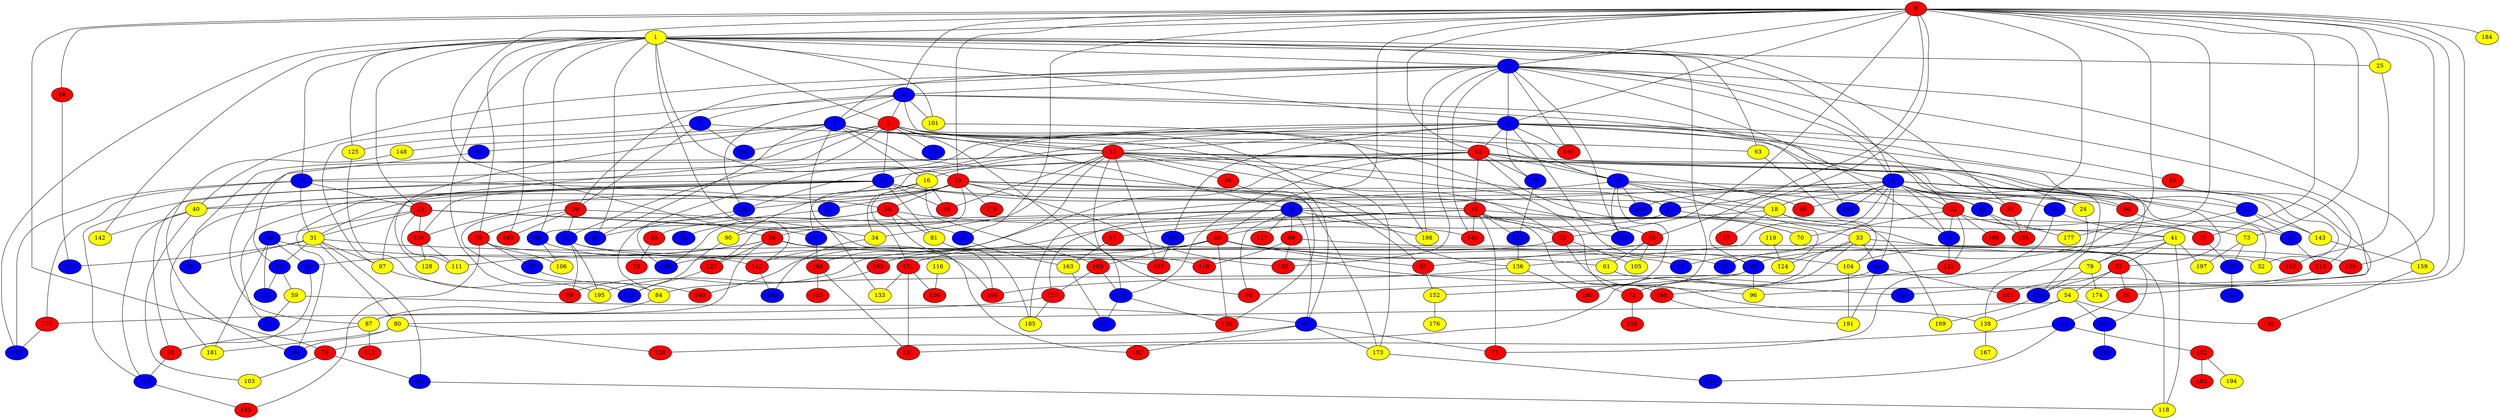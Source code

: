 graph {
0 [style = filled fillcolor = red];
1 [style = filled fillcolor = yellow];
2 [style = filled fillcolor = blue];
3 [style = filled fillcolor = blue];
4 [style = filled fillcolor = blue];
5 [style = filled fillcolor = red];
6 [style = filled fillcolor = blue];
7 [style = filled fillcolor = blue];
8 [style = filled fillcolor = blue];
9 [style = filled fillcolor = blue];
10 [style = filled fillcolor = red];
11 [style = filled fillcolor = blue];
12 [style = filled fillcolor = red];
13 [style = filled fillcolor = red];
14 [style = filled fillcolor = blue];
15 [style = filled fillcolor = blue];
16 [style = filled fillcolor = yellow];
17 [style = filled fillcolor = blue];
18 [style = filled fillcolor = yellow];
19 [style = filled fillcolor = red];
20 [style = filled fillcolor = red];
21 [style = filled fillcolor = red];
22 [style = filled fillcolor = red];
23 [style = filled fillcolor = red];
24 [style = filled fillcolor = yellow];
25 [style = filled fillcolor = yellow];
26 [style = filled fillcolor = red];
27 [style = filled fillcolor = red];
28 [style = filled fillcolor = blue];
29 [style = filled fillcolor = blue];
30 [style = filled fillcolor = blue];
31 [style = filled fillcolor = yellow];
32 [style = filled fillcolor = yellow];
33 [style = filled fillcolor = yellow];
34 [style = filled fillcolor = yellow];
35 [style = filled fillcolor = blue];
36 [style = filled fillcolor = blue];
37 [style = filled fillcolor = red];
38 [style = filled fillcolor = blue];
39 [style = filled fillcolor = red];
40 [style = filled fillcolor = yellow];
41 [style = filled fillcolor = yellow];
42 [style = filled fillcolor = blue];
43 [style = filled fillcolor = red];
44 [style = filled fillcolor = blue];
45 [style = filled fillcolor = blue];
46 [style = filled fillcolor = blue];
47 [style = filled fillcolor = red];
48 [style = filled fillcolor = red];
49 [style = filled fillcolor = red];
50 [style = filled fillcolor = red];
51 [style = filled fillcolor = blue];
52 [style = filled fillcolor = blue];
53 [style = filled fillcolor = red];
54 [style = filled fillcolor = yellow];
55 [style = filled fillcolor = red];
56 [style = filled fillcolor = blue];
57 [style = filled fillcolor = blue];
58 [style = filled fillcolor = red];
59 [style = filled fillcolor = yellow];
60 [style = filled fillcolor = blue];
61 [style = filled fillcolor = yellow];
62 [style = filled fillcolor = blue];
63 [style = filled fillcolor = yellow];
64 [style = filled fillcolor = blue];
65 [style = filled fillcolor = blue];
66 [style = filled fillcolor = red];
67 [style = filled fillcolor = blue];
68 [style = filled fillcolor = blue];
69 [style = filled fillcolor = red];
70 [style = filled fillcolor = yellow];
71 [style = filled fillcolor = red];
72 [style = filled fillcolor = red];
73 [style = filled fillcolor = yellow];
74 [style = filled fillcolor = red];
75 [style = filled fillcolor = blue];
76 [style = filled fillcolor = blue];
77 [style = filled fillcolor = blue];
78 [style = filled fillcolor = red];
79 [style = filled fillcolor = yellow];
80 [style = filled fillcolor = yellow];
81 [style = filled fillcolor = yellow];
82 [style = filled fillcolor = blue];
83 [style = filled fillcolor = blue];
84 [style = filled fillcolor = yellow];
85 [style = filled fillcolor = red];
86 [style = filled fillcolor = red];
87 [style = filled fillcolor = yellow];
88 [style = filled fillcolor = red];
89 [style = filled fillcolor = red];
90 [style = filled fillcolor = yellow];
91 [style = filled fillcolor = blue];
92 [style = filled fillcolor = red];
93 [style = filled fillcolor = red];
94 [style = filled fillcolor = blue];
95 [style = filled fillcolor = red];
96 [style = filled fillcolor = yellow];
97 [style = filled fillcolor = yellow];
98 [style = filled fillcolor = red];
99 [style = filled fillcolor = red];
100 [style = filled fillcolor = red];
101 [style = filled fillcolor = yellow];
102 [style = filled fillcolor = red];
103 [style = filled fillcolor = yellow];
104 [style = filled fillcolor = yellow];
105 [style = filled fillcolor = yellow];
106 [style = filled fillcolor = yellow];
107 [style = filled fillcolor = blue];
108 [style = filled fillcolor = red];
109 [style = filled fillcolor = red];
110 [style = filled fillcolor = red];
111 [style = filled fillcolor = yellow];
112 [style = filled fillcolor = red];
113 [style = filled fillcolor = red];
114 [style = filled fillcolor = blue];
115 [style = filled fillcolor = blue];
116 [style = filled fillcolor = yellow];
117 [style = filled fillcolor = red];
118 [style = filled fillcolor = yellow];
119 [style = filled fillcolor = yellow];
120 [style = filled fillcolor = red];
121 [style = filled fillcolor = red];
122 [style = filled fillcolor = blue];
123 [style = filled fillcolor = blue];
124 [style = filled fillcolor = yellow];
125 [style = filled fillcolor = yellow];
126 [style = filled fillcolor = blue];
127 [style = filled fillcolor = red];
128 [style = filled fillcolor = yellow];
129 [style = filled fillcolor = red];
130 [style = filled fillcolor = blue];
131 [style = filled fillcolor = red];
132 [style = filled fillcolor = red];
133 [style = filled fillcolor = yellow];
134 [style = filled fillcolor = red];
135 [style = filled fillcolor = blue];
136 [style = filled fillcolor = yellow];
137 [style = filled fillcolor = blue];
138 [style = filled fillcolor = yellow];
139 [style = filled fillcolor = red];
140 [style = filled fillcolor = red];
141 [style = filled fillcolor = blue];
142 [style = filled fillcolor = yellow];
143 [style = filled fillcolor = yellow];
144 [style = filled fillcolor = blue];
145 [style = filled fillcolor = red];
146 [style = filled fillcolor = red];
147 [style = filled fillcolor = blue];
148 [style = filled fillcolor = yellow];
149 [style = filled fillcolor = red];
150 [style = filled fillcolor = blue];
151 [style = filled fillcolor = blue];
152 [style = filled fillcolor = yellow];
153 [style = filled fillcolor = red];
154 [style = filled fillcolor = blue];
155 [style = filled fillcolor = red];
156 [style = filled fillcolor = blue];
157 [style = filled fillcolor = red];
158 [style = filled fillcolor = blue];
159 [style = filled fillcolor = yellow];
160 [style = filled fillcolor = red];
161 [style = filled fillcolor = red];
162 [style = filled fillcolor = red];
163 [style = filled fillcolor = yellow];
164 [style = filled fillcolor = blue];
165 [style = filled fillcolor = red];
166 [style = filled fillcolor = red];
167 [style = filled fillcolor = yellow];
168 [style = filled fillcolor = red];
169 [style = filled fillcolor = yellow];
170 [style = filled fillcolor = red];
171 [style = filled fillcolor = blue];
172 [style = filled fillcolor = blue];
173 [style = filled fillcolor = yellow];
174 [style = filled fillcolor = yellow];
175 [style = filled fillcolor = blue];
176 [style = filled fillcolor = yellow];
177 [style = filled fillcolor = yellow];
178 [style = filled fillcolor = blue];
179 [style = filled fillcolor = red];
180 [style = filled fillcolor = red];
181 [style = filled fillcolor = yellow];
182 [style = filled fillcolor = red];
183 [style = filled fillcolor = red];
184 [style = filled fillcolor = yellow];
185 [style = filled fillcolor = yellow];
186 [style = filled fillcolor = blue];
187 [style = filled fillcolor = red];
188 [style = filled fillcolor = red];
189 [style = filled fillcolor = blue];
190 [style = filled fillcolor = blue];
191 [style = filled fillcolor = yellow];
192 [style = filled fillcolor = red];
193 [style = filled fillcolor = red];
194 [style = filled fillcolor = yellow];
195 [style = filled fillcolor = yellow];
196 [style = filled fillcolor = red];
197 [style = filled fillcolor = yellow];
198 [style = filled fillcolor = yellow];
199 [style = filled fillcolor = red];
0 -- 4;
0 -- 3;
0 -- 2;
0 -- 1;
0 -- 12;
0 -- 13;
0 -- 23;
0 -- 25;
0 -- 26;
0 -- 37;
0 -- 45;
0 -- 48;
0 -- 49;
0 -- 55;
0 -- 56;
0 -- 60;
0 -- 73;
0 -- 74;
0 -- 126;
0 -- 134;
0 -- 139;
0 -- 174;
0 -- 177;
0 -- 184;
1 -- 2;
1 -- 3;
1 -- 5;
1 -- 8;
1 -- 13;
1 -- 15;
1 -- 21;
1 -- 25;
1 -- 39;
1 -- 63;
1 -- 65;
1 -- 68;
1 -- 86;
1 -- 101;
1 -- 125;
1 -- 141;
1 -- 142;
1 -- 149;
1 -- 160;
1 -- 183;
1 -- 189;
2 -- 3;
2 -- 4;
2 -- 6;
2 -- 8;
2 -- 20;
2 -- 22;
2 -- 35;
2 -- 40;
2 -- 96;
2 -- 102;
2 -- 146;
2 -- 159;
2 -- 175;
2 -- 180;
2 -- 198;
3 -- 8;
3 -- 10;
3 -- 12;
3 -- 28;
3 -- 34;
3 -- 42;
3 -- 45;
3 -- 53;
3 -- 69;
3 -- 76;
3 -- 84;
3 -- 88;
3 -- 180;
3 -- 186;
4 -- 5;
4 -- 6;
4 -- 7;
4 -- 10;
4 -- 24;
4 -- 28;
4 -- 97;
4 -- 101;
4 -- 144;
5 -- 9;
5 -- 12;
5 -- 14;
5 -- 17;
5 -- 36;
5 -- 51;
5 -- 72;
5 -- 94;
5 -- 97;
5 -- 98;
5 -- 172;
5 -- 173;
6 -- 10;
6 -- 16;
6 -- 17;
6 -- 46;
6 -- 65;
6 -- 67;
6 -- 128;
6 -- 133;
6 -- 136;
6 -- 148;
7 -- 20;
7 -- 63;
7 -- 94;
7 -- 125;
8 -- 9;
8 -- 11;
8 -- 18;
8 -- 22;
8 -- 32;
8 -- 35;
8 -- 38;
8 -- 42;
8 -- 44;
8 -- 64;
8 -- 75;
8 -- 82;
8 -- 85;
8 -- 86;
8 -- 136;
8 -- 143;
8 -- 144;
8 -- 150;
9 -- 37;
9 -- 67;
9 -- 68;
9 -- 89;
9 -- 90;
9 -- 98;
9 -- 107;
9 -- 117;
9 -- 157;
9 -- 198;
10 -- 11;
10 -- 15;
10 -- 16;
10 -- 23;
10 -- 24;
10 -- 34;
10 -- 50;
10 -- 66;
10 -- 87;
10 -- 95;
10 -- 108;
10 -- 150;
10 -- 154;
10 -- 158;
10 -- 187;
11 -- 56;
11 -- 186;
12 -- 14;
12 -- 17;
12 -- 19;
12 -- 32;
12 -- 70;
12 -- 76;
12 -- 79;
12 -- 85;
12 -- 92;
12 -- 149;
12 -- 158;
13 -- 28;
13 -- 29;
13 -- 31;
13 -- 44;
13 -- 55;
13 -- 58;
13 -- 93;
13 -- 102;
13 -- 109;
13 -- 127;
13 -- 173;
13 -- 179;
14 -- 18;
14 -- 19;
14 -- 40;
14 -- 66;
14 -- 77;
14 -- 81;
14 -- 90;
14 -- 95;
14 -- 109;
14 -- 123;
14 -- 164;
14 -- 181;
15 -- 21;
15 -- 31;
15 -- 58;
15 -- 170;
15 -- 189;
16 -- 40;
16 -- 91;
16 -- 95;
16 -- 100;
16 -- 121;
17 -- 18;
17 -- 22;
17 -- 24;
17 -- 33;
17 -- 150;
17 -- 160;
17 -- 175;
17 -- 185;
18 -- 27;
18 -- 41;
18 -- 49;
18 -- 169;
19 -- 23;
19 -- 26;
19 -- 47;
19 -- 70;
19 -- 71;
19 -- 122;
19 -- 140;
19 -- 146;
19 -- 168;
19 -- 175;
20 -- 39;
20 -- 51;
20 -- 84;
20 -- 183;
20 -- 192;
21 -- 30;
21 -- 31;
21 -- 34;
21 -- 60;
21 -- 91;
21 -- 109;
21 -- 111;
22 -- 35;
22 -- 37;
22 -- 70;
22 -- 82;
22 -- 129;
22 -- 199;
23 -- 105;
23 -- 138;
23 -- 193;
24 -- 138;
25 -- 165;
26 -- 32;
26 -- 62;
26 -- 87;
26 -- 111;
26 -- 127;
26 -- 165;
26 -- 196;
28 -- 65;
28 -- 156;
29 -- 43;
30 -- 56;
30 -- 62;
30 -- 130;
30 -- 181;
31 -- 36;
31 -- 52;
31 -- 80;
31 -- 83;
31 -- 97;
31 -- 114;
31 -- 187;
33 -- 64;
33 -- 72;
33 -- 118;
33 -- 120;
33 -- 124;
34 -- 190;
35 -- 129;
37 -- 137;
38 -- 41;
38 -- 71;
39 -- 57;
39 -- 96;
39 -- 106;
39 -- 145;
40 -- 103;
40 -- 123;
40 -- 142;
41 -- 45;
41 -- 53;
41 -- 79;
41 -- 118;
41 -- 197;
42 -- 82;
42 -- 104;
42 -- 143;
43 -- 78;
44 -- 134;
44 -- 177;
45 -- 96;
45 -- 98;
45 -- 152;
46 -- 52;
47 -- 163;
48 -- 114;
49 -- 75;
49 -- 93;
49 -- 99;
49 -- 100;
49 -- 104;
49 -- 121;
49 -- 156;
49 -- 188;
50 -- 188;
51 -- 61;
51 -- 99;
51 -- 110;
51 -- 195;
52 -- 59;
52 -- 130;
53 -- 54;
53 -- 69;
53 -- 154;
54 -- 80;
54 -- 107;
54 -- 138;
54 -- 162;
55 -- 61;
55 -- 93;
55 -- 105;
57 -- 140;
58 -- 81;
58 -- 146;
58 -- 151;
58 -- 156;
58 -- 196;
59 -- 67;
59 -- 77;
60 -- 163;
61 -- 126;
62 -- 92;
63 -- 104;
64 -- 72;
64 -- 161;
64 -- 191;
66 -- 73;
67 -- 71;
67 -- 74;
67 -- 173;
67 -- 192;
68 -- 106;
68 -- 149;
69 -- 115;
72 -- 155;
73 -- 137;
73 -- 197;
74 -- 83;
74 -- 103;
76 -- 122;
79 -- 84;
79 -- 154;
79 -- 174;
80 -- 120;
80 -- 164;
80 -- 181;
81 -- 185;
82 -- 113;
83 -- 118;
84 -- 87;
86 -- 134;
87 -- 92;
87 -- 112;
88 -- 113;
89 -- 102;
89 -- 110;
89 -- 139;
90 -- 141;
91 -- 108;
92 -- 123;
93 -- 152;
97 -- 99;
100 -- 157;
100 -- 158;
101 -- 198;
104 -- 191;
107 -- 135;
108 -- 131;
108 -- 153;
109 -- 111;
109 -- 128;
113 -- 161;
115 -- 131;
115 -- 132;
115 -- 178;
116 -- 166;
119 -- 124;
121 -- 131;
121 -- 133;
121 -- 166;
122 -- 136;
123 -- 145;
125 -- 195;
127 -- 141;
129 -- 168;
132 -- 182;
132 -- 194;
136 -- 160;
136 -- 196;
137 -- 147;
138 -- 167;
143 -- 159;
148 -- 164;
149 -- 190;
152 -- 176;
154 -- 169;
157 -- 170;
157 -- 185;
158 -- 171;
158 -- 188;
159 -- 162;
163 -- 171;
168 -- 191;
170 -- 189;
173 -- 178;
186 -- 187;
193 -- 195;
}
